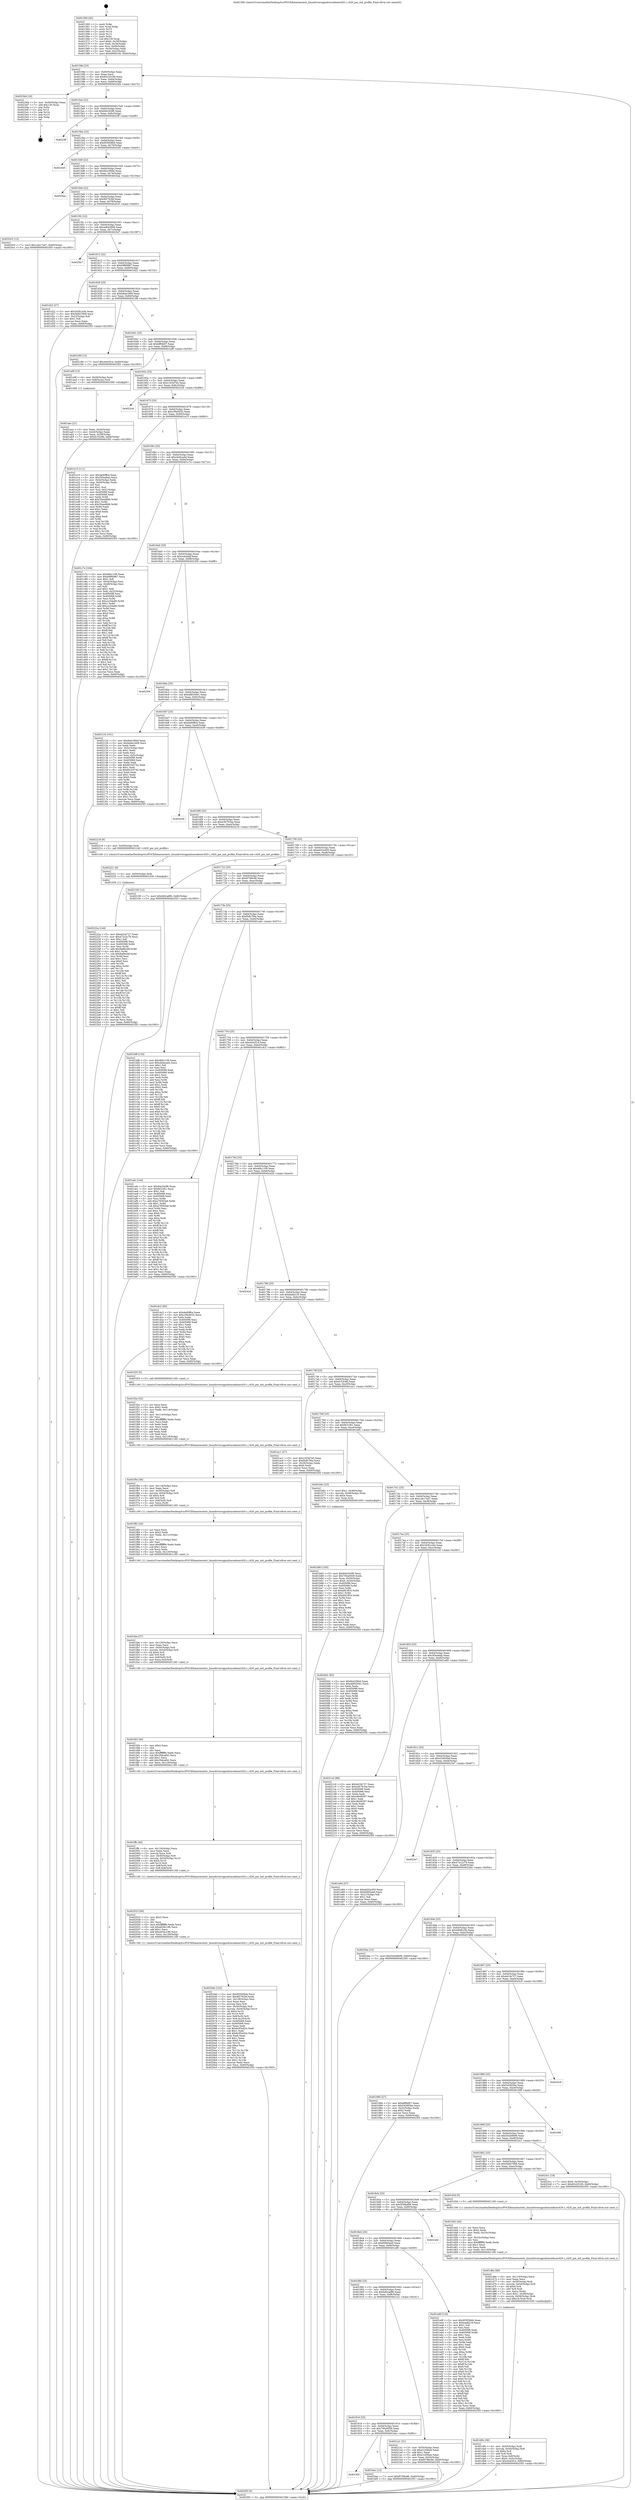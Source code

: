 digraph "0x401560" {
  label = "0x401560 (/mnt/c/Users/mathe/Desktop/tcc/POCII/binaries/extr_linuxdriversgpudrmradeonr420.c_r420_pm_init_profile_Final-ollvm.out::main(0))"
  labelloc = "t"
  node[shape=record]

  Entry [label="",width=0.3,height=0.3,shape=circle,fillcolor=black,style=filled]
  "0x40158d" [label="{
     0x40158d [23]\l
     | [instrs]\l
     &nbsp;&nbsp;0x40158d \<+3\>: mov -0x60(%rbp),%eax\l
     &nbsp;&nbsp;0x401590 \<+2\>: mov %eax,%ecx\l
     &nbsp;&nbsp;0x401592 \<+6\>: sub $0x83c20169,%ecx\l
     &nbsp;&nbsp;0x401598 \<+3\>: mov %eax,-0x64(%rbp)\l
     &nbsp;&nbsp;0x40159b \<+3\>: mov %ecx,-0x68(%rbp)\l
     &nbsp;&nbsp;0x40159e \<+6\>: je 00000000004023d4 \<main+0xe74\>\l
  }"]
  "0x4023d4" [label="{
     0x4023d4 [19]\l
     | [instrs]\l
     &nbsp;&nbsp;0x4023d4 \<+3\>: mov -0x30(%rbp),%eax\l
     &nbsp;&nbsp;0x4023d7 \<+7\>: add $0x130,%rsp\l
     &nbsp;&nbsp;0x4023de \<+1\>: pop %rbx\l
     &nbsp;&nbsp;0x4023df \<+2\>: pop %r12\l
     &nbsp;&nbsp;0x4023e1 \<+2\>: pop %r14\l
     &nbsp;&nbsp;0x4023e3 \<+2\>: pop %r15\l
     &nbsp;&nbsp;0x4023e5 \<+1\>: pop %rbp\l
     &nbsp;&nbsp;0x4023e6 \<+1\>: ret\l
  }"]
  "0x4015a4" [label="{
     0x4015a4 [22]\l
     | [instrs]\l
     &nbsp;&nbsp;0x4015a4 \<+5\>: jmp 00000000004015a9 \<main+0x49\>\l
     &nbsp;&nbsp;0x4015a9 \<+3\>: mov -0x64(%rbp),%eax\l
     &nbsp;&nbsp;0x4015ac \<+5\>: sub $0x84e343f6,%eax\l
     &nbsp;&nbsp;0x4015b1 \<+3\>: mov %eax,-0x6c(%rbp)\l
     &nbsp;&nbsp;0x4015b4 \<+6\>: je 00000000004023ff \<main+0xe9f\>\l
  }"]
  Exit [label="",width=0.3,height=0.3,shape=circle,fillcolor=black,style=filled,peripheries=2]
  "0x4023ff" [label="{
     0x4023ff\l
  }", style=dashed]
  "0x4015ba" [label="{
     0x4015ba [22]\l
     | [instrs]\l
     &nbsp;&nbsp;0x4015ba \<+5\>: jmp 00000000004015bf \<main+0x5f\>\l
     &nbsp;&nbsp;0x4015bf \<+3\>: mov -0x64(%rbp),%eax\l
     &nbsp;&nbsp;0x4015c2 \<+5\>: sub $0x955f28d4,%eax\l
     &nbsp;&nbsp;0x4015c7 \<+3\>: mov %eax,-0x70(%rbp)\l
     &nbsp;&nbsp;0x4015ca \<+6\>: je 0000000000402445 \<main+0xee5\>\l
  }"]
  "0x40222a" [label="{
     0x40222a [144]\l
     | [instrs]\l
     &nbsp;&nbsp;0x40222a \<+5\>: mov $0x4d1fe727,%eax\l
     &nbsp;&nbsp;0x40222f \<+5\>: mov $0x472c2c79,%ecx\l
     &nbsp;&nbsp;0x402234 \<+2\>: mov $0x1,%dl\l
     &nbsp;&nbsp;0x402236 \<+7\>: mov 0x405098,%esi\l
     &nbsp;&nbsp;0x40223d \<+8\>: mov 0x405068,%r8d\l
     &nbsp;&nbsp;0x402245 \<+3\>: mov %esi,%r9d\l
     &nbsp;&nbsp;0x402248 \<+7\>: add $0x9a86cfdf,%r9d\l
     &nbsp;&nbsp;0x40224f \<+4\>: sub $0x1,%r9d\l
     &nbsp;&nbsp;0x402253 \<+7\>: sub $0x9a86cfdf,%r9d\l
     &nbsp;&nbsp;0x40225a \<+4\>: imul %r9d,%esi\l
     &nbsp;&nbsp;0x40225e \<+3\>: and $0x1,%esi\l
     &nbsp;&nbsp;0x402261 \<+3\>: cmp $0x0,%esi\l
     &nbsp;&nbsp;0x402264 \<+4\>: sete %r10b\l
     &nbsp;&nbsp;0x402268 \<+4\>: cmp $0xa,%r8d\l
     &nbsp;&nbsp;0x40226c \<+4\>: setl %r11b\l
     &nbsp;&nbsp;0x402270 \<+3\>: mov %r10b,%bl\l
     &nbsp;&nbsp;0x402273 \<+3\>: xor $0xff,%bl\l
     &nbsp;&nbsp;0x402276 \<+3\>: mov %r11b,%r14b\l
     &nbsp;&nbsp;0x402279 \<+4\>: xor $0xff,%r14b\l
     &nbsp;&nbsp;0x40227d \<+3\>: xor $0x1,%dl\l
     &nbsp;&nbsp;0x402280 \<+3\>: mov %bl,%r15b\l
     &nbsp;&nbsp;0x402283 \<+4\>: and $0xff,%r15b\l
     &nbsp;&nbsp;0x402287 \<+3\>: and %dl,%r10b\l
     &nbsp;&nbsp;0x40228a \<+3\>: mov %r14b,%r12b\l
     &nbsp;&nbsp;0x40228d \<+4\>: and $0xff,%r12b\l
     &nbsp;&nbsp;0x402291 \<+3\>: and %dl,%r11b\l
     &nbsp;&nbsp;0x402294 \<+3\>: or %r10b,%r15b\l
     &nbsp;&nbsp;0x402297 \<+3\>: or %r11b,%r12b\l
     &nbsp;&nbsp;0x40229a \<+3\>: xor %r12b,%r15b\l
     &nbsp;&nbsp;0x40229d \<+3\>: or %r14b,%bl\l
     &nbsp;&nbsp;0x4022a0 \<+3\>: xor $0xff,%bl\l
     &nbsp;&nbsp;0x4022a3 \<+3\>: or $0x1,%dl\l
     &nbsp;&nbsp;0x4022a6 \<+2\>: and %dl,%bl\l
     &nbsp;&nbsp;0x4022a8 \<+3\>: or %bl,%r15b\l
     &nbsp;&nbsp;0x4022ab \<+4\>: test $0x1,%r15b\l
     &nbsp;&nbsp;0x4022af \<+3\>: cmovne %ecx,%eax\l
     &nbsp;&nbsp;0x4022b2 \<+3\>: mov %eax,-0x60(%rbp)\l
     &nbsp;&nbsp;0x4022b5 \<+5\>: jmp 00000000004025f3 \<main+0x1093\>\l
  }"]
  "0x402445" [label="{
     0x402445\l
  }", style=dashed]
  "0x4015d0" [label="{
     0x4015d0 [22]\l
     | [instrs]\l
     &nbsp;&nbsp;0x4015d0 \<+5\>: jmp 00000000004015d5 \<main+0x75\>\l
     &nbsp;&nbsp;0x4015d5 \<+3\>: mov -0x64(%rbp),%eax\l
     &nbsp;&nbsp;0x4015d8 \<+5\>: sub $0x9e41f94d,%eax\l
     &nbsp;&nbsp;0x4015dd \<+3\>: mov %eax,-0x74(%rbp)\l
     &nbsp;&nbsp;0x4015e0 \<+6\>: je 00000000004025aa \<main+0x104a\>\l
  }"]
  "0x402221" [label="{
     0x402221 [9]\l
     | [instrs]\l
     &nbsp;&nbsp;0x402221 \<+4\>: mov -0x50(%rbp),%rdi\l
     &nbsp;&nbsp;0x402225 \<+5\>: call 0000000000401030 \<free@plt\>\l
     | [calls]\l
     &nbsp;&nbsp;0x401030 \{1\} (unknown)\l
  }"]
  "0x4025aa" [label="{
     0x4025aa\l
  }", style=dashed]
  "0x4015e6" [label="{
     0x4015e6 [22]\l
     | [instrs]\l
     &nbsp;&nbsp;0x4015e6 \<+5\>: jmp 00000000004015eb \<main+0x8b\>\l
     &nbsp;&nbsp;0x4015eb \<+3\>: mov -0x64(%rbp),%eax\l
     &nbsp;&nbsp;0x4015ee \<+5\>: sub $0x9f2762bf,%eax\l
     &nbsp;&nbsp;0x4015f3 \<+3\>: mov %eax,-0x78(%rbp)\l
     &nbsp;&nbsp;0x4015f6 \<+6\>: je 00000000004020c5 \<main+0xb65\>\l
  }"]
  "0x40204b" [label="{
     0x40204b [122]\l
     | [instrs]\l
     &nbsp;&nbsp;0x40204b \<+5\>: mov $0x955f28d4,%ecx\l
     &nbsp;&nbsp;0x402050 \<+5\>: mov $0x9f2762bf,%edx\l
     &nbsp;&nbsp;0x402055 \<+6\>: mov -0x128(%rbp),%esi\l
     &nbsp;&nbsp;0x40205b \<+3\>: imul %eax,%esi\l
     &nbsp;&nbsp;0x40205e \<+3\>: movslq %esi,%r8\l
     &nbsp;&nbsp;0x402061 \<+4\>: mov -0x50(%rbp),%r9\l
     &nbsp;&nbsp;0x402065 \<+4\>: movslq -0x54(%rbp),%r10\l
     &nbsp;&nbsp;0x402069 \<+4\>: shl $0x4,%r10\l
     &nbsp;&nbsp;0x40206d \<+3\>: add %r10,%r9\l
     &nbsp;&nbsp;0x402070 \<+4\>: mov 0x8(%r9),%r9\l
     &nbsp;&nbsp;0x402074 \<+4\>: mov %r8,0x10(%r9)\l
     &nbsp;&nbsp;0x402078 \<+7\>: mov 0x405098,%eax\l
     &nbsp;&nbsp;0x40207f \<+7\>: mov 0x405068,%esi\l
     &nbsp;&nbsp;0x402086 \<+2\>: mov %eax,%edi\l
     &nbsp;&nbsp;0x402088 \<+6\>: sub $0x6c95e424,%edi\l
     &nbsp;&nbsp;0x40208e \<+3\>: sub $0x1,%edi\l
     &nbsp;&nbsp;0x402091 \<+6\>: add $0x6c95e424,%edi\l
     &nbsp;&nbsp;0x402097 \<+3\>: imul %edi,%eax\l
     &nbsp;&nbsp;0x40209a \<+3\>: and $0x1,%eax\l
     &nbsp;&nbsp;0x40209d \<+3\>: cmp $0x0,%eax\l
     &nbsp;&nbsp;0x4020a0 \<+4\>: sete %r11b\l
     &nbsp;&nbsp;0x4020a4 \<+3\>: cmp $0xa,%esi\l
     &nbsp;&nbsp;0x4020a7 \<+3\>: setl %bl\l
     &nbsp;&nbsp;0x4020aa \<+3\>: mov %r11b,%r14b\l
     &nbsp;&nbsp;0x4020ad \<+3\>: and %bl,%r14b\l
     &nbsp;&nbsp;0x4020b0 \<+3\>: xor %bl,%r11b\l
     &nbsp;&nbsp;0x4020b3 \<+3\>: or %r11b,%r14b\l
     &nbsp;&nbsp;0x4020b6 \<+4\>: test $0x1,%r14b\l
     &nbsp;&nbsp;0x4020ba \<+3\>: cmovne %edx,%ecx\l
     &nbsp;&nbsp;0x4020bd \<+3\>: mov %ecx,-0x60(%rbp)\l
     &nbsp;&nbsp;0x4020c0 \<+5\>: jmp 00000000004025f3 \<main+0x1093\>\l
  }"]
  "0x4020c5" [label="{
     0x4020c5 [12]\l
     | [instrs]\l
     &nbsp;&nbsp;0x4020c5 \<+7\>: movl $0x1ab17a47,-0x60(%rbp)\l
     &nbsp;&nbsp;0x4020cc \<+5\>: jmp 00000000004025f3 \<main+0x1093\>\l
  }"]
  "0x4015fc" [label="{
     0x4015fc [22]\l
     | [instrs]\l
     &nbsp;&nbsp;0x4015fc \<+5\>: jmp 0000000000401601 \<main+0xa1\>\l
     &nbsp;&nbsp;0x401601 \<+3\>: mov -0x64(%rbp),%eax\l
     &nbsp;&nbsp;0x401604 \<+5\>: sub $0xad642906,%eax\l
     &nbsp;&nbsp;0x401609 \<+3\>: mov %eax,-0x7c(%rbp)\l
     &nbsp;&nbsp;0x40160c \<+6\>: je 00000000004025e7 \<main+0x1087\>\l
  }"]
  "0x402023" [label="{
     0x402023 [40]\l
     | [instrs]\l
     &nbsp;&nbsp;0x402023 \<+5\>: mov $0x2,%ecx\l
     &nbsp;&nbsp;0x402028 \<+1\>: cltd\l
     &nbsp;&nbsp;0x402029 \<+2\>: idiv %ecx\l
     &nbsp;&nbsp;0x40202b \<+6\>: imul $0xfffffffe,%edx,%ecx\l
     &nbsp;&nbsp;0x402031 \<+6\>: sub $0xa93dc186,%ecx\l
     &nbsp;&nbsp;0x402037 \<+3\>: add $0x1,%ecx\l
     &nbsp;&nbsp;0x40203a \<+6\>: add $0xa93dc186,%ecx\l
     &nbsp;&nbsp;0x402040 \<+6\>: mov %ecx,-0x128(%rbp)\l
     &nbsp;&nbsp;0x402046 \<+5\>: call 0000000000401160 \<next_i\>\l
     | [calls]\l
     &nbsp;&nbsp;0x401160 \{1\} (/mnt/c/Users/mathe/Desktop/tcc/POCII/binaries/extr_linuxdriversgpudrmradeonr420.c_r420_pm_init_profile_Final-ollvm.out::next_i)\l
  }"]
  "0x4025e7" [label="{
     0x4025e7\l
  }", style=dashed]
  "0x401612" [label="{
     0x401612 [22]\l
     | [instrs]\l
     &nbsp;&nbsp;0x401612 \<+5\>: jmp 0000000000401617 \<main+0xb7\>\l
     &nbsp;&nbsp;0x401617 \<+3\>: mov -0x64(%rbp),%eax\l
     &nbsp;&nbsp;0x40161a \<+5\>: sub $0xb9f90867,%eax\l
     &nbsp;&nbsp;0x40161f \<+3\>: mov %eax,-0x80(%rbp)\l
     &nbsp;&nbsp;0x401622 \<+6\>: je 0000000000401d22 \<main+0x7c2\>\l
  }"]
  "0x401ffb" [label="{
     0x401ffb [40]\l
     | [instrs]\l
     &nbsp;&nbsp;0x401ffb \<+6\>: mov -0x124(%rbp),%ecx\l
     &nbsp;&nbsp;0x402001 \<+3\>: imul %eax,%ecx\l
     &nbsp;&nbsp;0x402004 \<+3\>: movslq %ecx,%r8\l
     &nbsp;&nbsp;0x402007 \<+4\>: mov -0x50(%rbp),%r9\l
     &nbsp;&nbsp;0x40200b \<+4\>: movslq -0x54(%rbp),%r10\l
     &nbsp;&nbsp;0x40200f \<+4\>: shl $0x4,%r10\l
     &nbsp;&nbsp;0x402013 \<+3\>: add %r10,%r9\l
     &nbsp;&nbsp;0x402016 \<+4\>: mov 0x8(%r9),%r9\l
     &nbsp;&nbsp;0x40201a \<+4\>: mov %r8,0x8(%r9)\l
     &nbsp;&nbsp;0x40201e \<+5\>: call 0000000000401160 \<next_i\>\l
     | [calls]\l
     &nbsp;&nbsp;0x401160 \{1\} (/mnt/c/Users/mathe/Desktop/tcc/POCII/binaries/extr_linuxdriversgpudrmradeonr420.c_r420_pm_init_profile_Final-ollvm.out::next_i)\l
  }"]
  "0x401d22" [label="{
     0x401d22 [27]\l
     | [instrs]\l
     &nbsp;&nbsp;0x401d22 \<+5\>: mov $0x3d3b1e5e,%eax\l
     &nbsp;&nbsp;0x401d27 \<+5\>: mov $0x5b847808,%ecx\l
     &nbsp;&nbsp;0x401d2c \<+3\>: mov -0x22(%rbp),%dl\l
     &nbsp;&nbsp;0x401d2f \<+3\>: test $0x1,%dl\l
     &nbsp;&nbsp;0x401d32 \<+3\>: cmovne %ecx,%eax\l
     &nbsp;&nbsp;0x401d35 \<+3\>: mov %eax,-0x60(%rbp)\l
     &nbsp;&nbsp;0x401d38 \<+5\>: jmp 00000000004025f3 \<main+0x1093\>\l
  }"]
  "0x401628" [label="{
     0x401628 [25]\l
     | [instrs]\l
     &nbsp;&nbsp;0x401628 \<+5\>: jmp 000000000040162d \<main+0xcd\>\l
     &nbsp;&nbsp;0x40162d \<+3\>: mov -0x64(%rbp),%eax\l
     &nbsp;&nbsp;0x401630 \<+5\>: sub $0xbdda1b09,%eax\l
     &nbsp;&nbsp;0x401635 \<+6\>: mov %eax,-0x84(%rbp)\l
     &nbsp;&nbsp;0x40163b \<+6\>: je 0000000000402189 \<main+0xc29\>\l
  }"]
  "0x401fd3" [label="{
     0x401fd3 [40]\l
     | [instrs]\l
     &nbsp;&nbsp;0x401fd3 \<+5\>: mov $0x2,%ecx\l
     &nbsp;&nbsp;0x401fd8 \<+1\>: cltd\l
     &nbsp;&nbsp;0x401fd9 \<+2\>: idiv %ecx\l
     &nbsp;&nbsp;0x401fdb \<+6\>: imul $0xfffffffe,%edx,%ecx\l
     &nbsp;&nbsp;0x401fe1 \<+6\>: sub $0x29dcaf42,%ecx\l
     &nbsp;&nbsp;0x401fe7 \<+3\>: add $0x1,%ecx\l
     &nbsp;&nbsp;0x401fea \<+6\>: add $0x29dcaf42,%ecx\l
     &nbsp;&nbsp;0x401ff0 \<+6\>: mov %ecx,-0x124(%rbp)\l
     &nbsp;&nbsp;0x401ff6 \<+5\>: call 0000000000401160 \<next_i\>\l
     | [calls]\l
     &nbsp;&nbsp;0x401160 \{1\} (/mnt/c/Users/mathe/Desktop/tcc/POCII/binaries/extr_linuxdriversgpudrmradeonr420.c_r420_pm_init_profile_Final-ollvm.out::next_i)\l
  }"]
  "0x402189" [label="{
     0x402189 [12]\l
     | [instrs]\l
     &nbsp;&nbsp;0x402189 \<+7\>: movl $0x4442f1d,-0x60(%rbp)\l
     &nbsp;&nbsp;0x402190 \<+5\>: jmp 00000000004025f3 \<main+0x1093\>\l
  }"]
  "0x401641" [label="{
     0x401641 [25]\l
     | [instrs]\l
     &nbsp;&nbsp;0x401641 \<+5\>: jmp 0000000000401646 \<main+0xe6\>\l
     &nbsp;&nbsp;0x401646 \<+3\>: mov -0x64(%rbp),%eax\l
     &nbsp;&nbsp;0x401649 \<+5\>: sub $0xbff0bf07,%eax\l
     &nbsp;&nbsp;0x40164e \<+6\>: mov %eax,-0x88(%rbp)\l
     &nbsp;&nbsp;0x401654 \<+6\>: je 0000000000401a9f \<main+0x53f\>\l
  }"]
  "0x401fae" [label="{
     0x401fae [37]\l
     | [instrs]\l
     &nbsp;&nbsp;0x401fae \<+6\>: mov -0x120(%rbp),%ecx\l
     &nbsp;&nbsp;0x401fb4 \<+3\>: imul %eax,%ecx\l
     &nbsp;&nbsp;0x401fb7 \<+4\>: mov -0x50(%rbp),%r8\l
     &nbsp;&nbsp;0x401fbb \<+4\>: movslq -0x54(%rbp),%r9\l
     &nbsp;&nbsp;0x401fbf \<+4\>: shl $0x4,%r9\l
     &nbsp;&nbsp;0x401fc3 \<+3\>: add %r9,%r8\l
     &nbsp;&nbsp;0x401fc6 \<+4\>: mov 0x8(%r8),%r8\l
     &nbsp;&nbsp;0x401fca \<+4\>: mov %ecx,0x4(%r8)\l
     &nbsp;&nbsp;0x401fce \<+5\>: call 0000000000401160 \<next_i\>\l
     | [calls]\l
     &nbsp;&nbsp;0x401160 \{1\} (/mnt/c/Users/mathe/Desktop/tcc/POCII/binaries/extr_linuxdriversgpudrmradeonr420.c_r420_pm_init_profile_Final-ollvm.out::next_i)\l
  }"]
  "0x401a9f" [label="{
     0x401a9f [13]\l
     | [instrs]\l
     &nbsp;&nbsp;0x401a9f \<+4\>: mov -0x40(%rbp),%rax\l
     &nbsp;&nbsp;0x401aa3 \<+4\>: mov 0x8(%rax),%rdi\l
     &nbsp;&nbsp;0x401aa7 \<+5\>: call 0000000000401060 \<atoi@plt\>\l
     | [calls]\l
     &nbsp;&nbsp;0x401060 \{1\} (unknown)\l
  }"]
  "0x40165a" [label="{
     0x40165a [25]\l
     | [instrs]\l
     &nbsp;&nbsp;0x40165a \<+5\>: jmp 000000000040165f \<main+0xff\>\l
     &nbsp;&nbsp;0x40165f \<+3\>: mov -0x64(%rbp),%eax\l
     &nbsp;&nbsp;0x401662 \<+5\>: sub $0xc163d7e0,%eax\l
     &nbsp;&nbsp;0x401667 \<+6\>: mov %eax,-0x8c(%rbp)\l
     &nbsp;&nbsp;0x40166d \<+6\>: je 00000000004022c6 \<main+0xd66\>\l
  }"]
  "0x401f82" [label="{
     0x401f82 [44]\l
     | [instrs]\l
     &nbsp;&nbsp;0x401f82 \<+2\>: xor %ecx,%ecx\l
     &nbsp;&nbsp;0x401f84 \<+5\>: mov $0x2,%edx\l
     &nbsp;&nbsp;0x401f89 \<+6\>: mov %edx,-0x11c(%rbp)\l
     &nbsp;&nbsp;0x401f8f \<+1\>: cltd\l
     &nbsp;&nbsp;0x401f90 \<+6\>: mov -0x11c(%rbp),%esi\l
     &nbsp;&nbsp;0x401f96 \<+2\>: idiv %esi\l
     &nbsp;&nbsp;0x401f98 \<+6\>: imul $0xfffffffe,%edx,%edx\l
     &nbsp;&nbsp;0x401f9e \<+3\>: sub $0x1,%ecx\l
     &nbsp;&nbsp;0x401fa1 \<+2\>: sub %ecx,%edx\l
     &nbsp;&nbsp;0x401fa3 \<+6\>: mov %edx,-0x120(%rbp)\l
     &nbsp;&nbsp;0x401fa9 \<+5\>: call 0000000000401160 \<next_i\>\l
     | [calls]\l
     &nbsp;&nbsp;0x401160 \{1\} (/mnt/c/Users/mathe/Desktop/tcc/POCII/binaries/extr_linuxdriversgpudrmradeonr420.c_r420_pm_init_profile_Final-ollvm.out::next_i)\l
  }"]
  "0x4022c6" [label="{
     0x4022c6\l
  }", style=dashed]
  "0x401673" [label="{
     0x401673 [25]\l
     | [instrs]\l
     &nbsp;&nbsp;0x401673 \<+5\>: jmp 0000000000401678 \<main+0x118\>\l
     &nbsp;&nbsp;0x401678 \<+3\>: mov -0x64(%rbp),%eax\l
     &nbsp;&nbsp;0x40167b \<+5\>: sub $0xc39a5632,%eax\l
     &nbsp;&nbsp;0x401680 \<+6\>: mov %eax,-0x90(%rbp)\l
     &nbsp;&nbsp;0x401686 \<+6\>: je 0000000000401e15 \<main+0x8b5\>\l
  }"]
  "0x401f5e" [label="{
     0x401f5e [36]\l
     | [instrs]\l
     &nbsp;&nbsp;0x401f5e \<+6\>: mov -0x118(%rbp),%ecx\l
     &nbsp;&nbsp;0x401f64 \<+3\>: imul %eax,%ecx\l
     &nbsp;&nbsp;0x401f67 \<+4\>: mov -0x50(%rbp),%r8\l
     &nbsp;&nbsp;0x401f6b \<+4\>: movslq -0x54(%rbp),%r9\l
     &nbsp;&nbsp;0x401f6f \<+4\>: shl $0x4,%r9\l
     &nbsp;&nbsp;0x401f73 \<+3\>: add %r9,%r8\l
     &nbsp;&nbsp;0x401f76 \<+4\>: mov 0x8(%r8),%r8\l
     &nbsp;&nbsp;0x401f7a \<+3\>: mov %ecx,(%r8)\l
     &nbsp;&nbsp;0x401f7d \<+5\>: call 0000000000401160 \<next_i\>\l
     | [calls]\l
     &nbsp;&nbsp;0x401160 \{1\} (/mnt/c/Users/mathe/Desktop/tcc/POCII/binaries/extr_linuxdriversgpudrmradeonr420.c_r420_pm_init_profile_Final-ollvm.out::next_i)\l
  }"]
  "0x401e15" [label="{
     0x401e15 [111]\l
     | [instrs]\l
     &nbsp;&nbsp;0x401e15 \<+5\>: mov $0xded0ffce,%eax\l
     &nbsp;&nbsp;0x401e1a \<+5\>: mov $0x3f3ea6ab,%ecx\l
     &nbsp;&nbsp;0x401e1f \<+3\>: mov -0x5c(%rbp),%edx\l
     &nbsp;&nbsp;0x401e22 \<+3\>: cmp -0x58(%rbp),%edx\l
     &nbsp;&nbsp;0x401e25 \<+4\>: setl %sil\l
     &nbsp;&nbsp;0x401e29 \<+4\>: and $0x1,%sil\l
     &nbsp;&nbsp;0x401e2d \<+4\>: mov %sil,-0x21(%rbp)\l
     &nbsp;&nbsp;0x401e31 \<+7\>: mov 0x405098,%edx\l
     &nbsp;&nbsp;0x401e38 \<+7\>: mov 0x405068,%edi\l
     &nbsp;&nbsp;0x401e3f \<+3\>: mov %edx,%r8d\l
     &nbsp;&nbsp;0x401e42 \<+7\>: add $0x35eed696,%r8d\l
     &nbsp;&nbsp;0x401e49 \<+4\>: sub $0x1,%r8d\l
     &nbsp;&nbsp;0x401e4d \<+7\>: sub $0x35eed696,%r8d\l
     &nbsp;&nbsp;0x401e54 \<+4\>: imul %r8d,%edx\l
     &nbsp;&nbsp;0x401e58 \<+3\>: and $0x1,%edx\l
     &nbsp;&nbsp;0x401e5b \<+3\>: cmp $0x0,%edx\l
     &nbsp;&nbsp;0x401e5e \<+4\>: sete %sil\l
     &nbsp;&nbsp;0x401e62 \<+3\>: cmp $0xa,%edi\l
     &nbsp;&nbsp;0x401e65 \<+4\>: setl %r9b\l
     &nbsp;&nbsp;0x401e69 \<+3\>: mov %sil,%r10b\l
     &nbsp;&nbsp;0x401e6c \<+3\>: and %r9b,%r10b\l
     &nbsp;&nbsp;0x401e6f \<+3\>: xor %r9b,%sil\l
     &nbsp;&nbsp;0x401e72 \<+3\>: or %sil,%r10b\l
     &nbsp;&nbsp;0x401e75 \<+4\>: test $0x1,%r10b\l
     &nbsp;&nbsp;0x401e79 \<+3\>: cmovne %ecx,%eax\l
     &nbsp;&nbsp;0x401e7c \<+3\>: mov %eax,-0x60(%rbp)\l
     &nbsp;&nbsp;0x401e7f \<+5\>: jmp 00000000004025f3 \<main+0x1093\>\l
  }"]
  "0x40168c" [label="{
     0x40168c [25]\l
     | [instrs]\l
     &nbsp;&nbsp;0x40168c \<+5\>: jmp 0000000000401691 \<main+0x131\>\l
     &nbsp;&nbsp;0x401691 \<+3\>: mov -0x64(%rbp),%eax\l
     &nbsp;&nbsp;0x401694 \<+5\>: sub $0xcbd4ca44,%eax\l
     &nbsp;&nbsp;0x401699 \<+6\>: mov %eax,-0x94(%rbp)\l
     &nbsp;&nbsp;0x40169f \<+6\>: je 0000000000401c7e \<main+0x71e\>\l
  }"]
  "0x401f2a" [label="{
     0x401f2a [52]\l
     | [instrs]\l
     &nbsp;&nbsp;0x401f2a \<+2\>: xor %ecx,%ecx\l
     &nbsp;&nbsp;0x401f2c \<+5\>: mov $0x2,%edx\l
     &nbsp;&nbsp;0x401f31 \<+6\>: mov %edx,-0x114(%rbp)\l
     &nbsp;&nbsp;0x401f37 \<+1\>: cltd\l
     &nbsp;&nbsp;0x401f38 \<+6\>: mov -0x114(%rbp),%esi\l
     &nbsp;&nbsp;0x401f3e \<+2\>: idiv %esi\l
     &nbsp;&nbsp;0x401f40 \<+6\>: imul $0xfffffffe,%edx,%edx\l
     &nbsp;&nbsp;0x401f46 \<+2\>: mov %ecx,%edi\l
     &nbsp;&nbsp;0x401f48 \<+2\>: sub %edx,%edi\l
     &nbsp;&nbsp;0x401f4a \<+2\>: mov %ecx,%edx\l
     &nbsp;&nbsp;0x401f4c \<+3\>: sub $0x1,%edx\l
     &nbsp;&nbsp;0x401f4f \<+2\>: add %edx,%edi\l
     &nbsp;&nbsp;0x401f51 \<+2\>: sub %edi,%ecx\l
     &nbsp;&nbsp;0x401f53 \<+6\>: mov %ecx,-0x118(%rbp)\l
     &nbsp;&nbsp;0x401f59 \<+5\>: call 0000000000401160 \<next_i\>\l
     | [calls]\l
     &nbsp;&nbsp;0x401160 \{1\} (/mnt/c/Users/mathe/Desktop/tcc/POCII/binaries/extr_linuxdriversgpudrmradeonr420.c_r420_pm_init_profile_Final-ollvm.out::next_i)\l
  }"]
  "0x401c7e" [label="{
     0x401c7e [164]\l
     | [instrs]\l
     &nbsp;&nbsp;0x401c7e \<+5\>: mov $0x46b1109,%eax\l
     &nbsp;&nbsp;0x401c83 \<+5\>: mov $0xb9f90867,%ecx\l
     &nbsp;&nbsp;0x401c88 \<+2\>: mov $0x1,%dl\l
     &nbsp;&nbsp;0x401c8a \<+3\>: mov -0x54(%rbp),%esi\l
     &nbsp;&nbsp;0x401c8d \<+3\>: cmp -0x48(%rbp),%esi\l
     &nbsp;&nbsp;0x401c90 \<+4\>: setl %dil\l
     &nbsp;&nbsp;0x401c94 \<+4\>: and $0x1,%dil\l
     &nbsp;&nbsp;0x401c98 \<+4\>: mov %dil,-0x22(%rbp)\l
     &nbsp;&nbsp;0x401c9c \<+7\>: mov 0x405098,%esi\l
     &nbsp;&nbsp;0x401ca3 \<+8\>: mov 0x405068,%r8d\l
     &nbsp;&nbsp;0x401cab \<+3\>: mov %esi,%r9d\l
     &nbsp;&nbsp;0x401cae \<+7\>: sub $0xccc54a90,%r9d\l
     &nbsp;&nbsp;0x401cb5 \<+4\>: sub $0x1,%r9d\l
     &nbsp;&nbsp;0x401cb9 \<+7\>: add $0xccc54a90,%r9d\l
     &nbsp;&nbsp;0x401cc0 \<+4\>: imul %r9d,%esi\l
     &nbsp;&nbsp;0x401cc4 \<+3\>: and $0x1,%esi\l
     &nbsp;&nbsp;0x401cc7 \<+3\>: cmp $0x0,%esi\l
     &nbsp;&nbsp;0x401cca \<+4\>: sete %dil\l
     &nbsp;&nbsp;0x401cce \<+4\>: cmp $0xa,%r8d\l
     &nbsp;&nbsp;0x401cd2 \<+4\>: setl %r10b\l
     &nbsp;&nbsp;0x401cd6 \<+3\>: mov %dil,%r11b\l
     &nbsp;&nbsp;0x401cd9 \<+4\>: xor $0xff,%r11b\l
     &nbsp;&nbsp;0x401cdd \<+3\>: mov %r10b,%bl\l
     &nbsp;&nbsp;0x401ce0 \<+3\>: xor $0xff,%bl\l
     &nbsp;&nbsp;0x401ce3 \<+3\>: xor $0x1,%dl\l
     &nbsp;&nbsp;0x401ce6 \<+3\>: mov %r11b,%r14b\l
     &nbsp;&nbsp;0x401ce9 \<+4\>: and $0xff,%r14b\l
     &nbsp;&nbsp;0x401ced \<+3\>: and %dl,%dil\l
     &nbsp;&nbsp;0x401cf0 \<+3\>: mov %bl,%r15b\l
     &nbsp;&nbsp;0x401cf3 \<+4\>: and $0xff,%r15b\l
     &nbsp;&nbsp;0x401cf7 \<+3\>: and %dl,%r10b\l
     &nbsp;&nbsp;0x401cfa \<+3\>: or %dil,%r14b\l
     &nbsp;&nbsp;0x401cfd \<+3\>: or %r10b,%r15b\l
     &nbsp;&nbsp;0x401d00 \<+3\>: xor %r15b,%r14b\l
     &nbsp;&nbsp;0x401d03 \<+3\>: or %bl,%r11b\l
     &nbsp;&nbsp;0x401d06 \<+4\>: xor $0xff,%r11b\l
     &nbsp;&nbsp;0x401d0a \<+3\>: or $0x1,%dl\l
     &nbsp;&nbsp;0x401d0d \<+3\>: and %dl,%r11b\l
     &nbsp;&nbsp;0x401d10 \<+3\>: or %r11b,%r14b\l
     &nbsp;&nbsp;0x401d13 \<+4\>: test $0x1,%r14b\l
     &nbsp;&nbsp;0x401d17 \<+3\>: cmovne %ecx,%eax\l
     &nbsp;&nbsp;0x401d1a \<+3\>: mov %eax,-0x60(%rbp)\l
     &nbsp;&nbsp;0x401d1d \<+5\>: jmp 00000000004025f3 \<main+0x1093\>\l
  }"]
  "0x4016a5" [label="{
     0x4016a5 [25]\l
     | [instrs]\l
     &nbsp;&nbsp;0x4016a5 \<+5\>: jmp 00000000004016aa \<main+0x14a\>\l
     &nbsp;&nbsp;0x4016aa \<+3\>: mov -0x64(%rbp),%eax\l
     &nbsp;&nbsp;0x4016ad \<+5\>: sub $0xccdcfabf,%eax\l
     &nbsp;&nbsp;0x4016b2 \<+6\>: mov %eax,-0x98(%rbp)\l
     &nbsp;&nbsp;0x4016b8 \<+6\>: je 0000000000402358 \<main+0xdf8\>\l
  }"]
  "0x401d9c" [label="{
     0x401d9c [38]\l
     | [instrs]\l
     &nbsp;&nbsp;0x401d9c \<+4\>: mov -0x50(%rbp),%rdi\l
     &nbsp;&nbsp;0x401da0 \<+4\>: movslq -0x54(%rbp),%r8\l
     &nbsp;&nbsp;0x401da4 \<+4\>: shl $0x4,%r8\l
     &nbsp;&nbsp;0x401da8 \<+3\>: add %r8,%rdi\l
     &nbsp;&nbsp;0x401dab \<+4\>: mov %rax,0x8(%rdi)\l
     &nbsp;&nbsp;0x401daf \<+7\>: movl $0x0,-0x5c(%rbp)\l
     &nbsp;&nbsp;0x401db6 \<+7\>: movl $0x4442f1d,-0x60(%rbp)\l
     &nbsp;&nbsp;0x401dbd \<+5\>: jmp 00000000004025f3 \<main+0x1093\>\l
  }"]
  "0x402358" [label="{
     0x402358\l
  }", style=dashed]
  "0x4016be" [label="{
     0x4016be [25]\l
     | [instrs]\l
     &nbsp;&nbsp;0x4016be \<+5\>: jmp 00000000004016c3 \<main+0x163\>\l
     &nbsp;&nbsp;0x4016c3 \<+3\>: mov -0x64(%rbp),%eax\l
     &nbsp;&nbsp;0x4016c6 \<+5\>: sub $0xdd6550e1,%eax\l
     &nbsp;&nbsp;0x4016cb \<+6\>: mov %eax,-0x9c(%rbp)\l
     &nbsp;&nbsp;0x4016d1 \<+6\>: je 0000000000402124 \<main+0xbc4\>\l
  }"]
  "0x401d6e" [label="{
     0x401d6e [46]\l
     | [instrs]\l
     &nbsp;&nbsp;0x401d6e \<+6\>: mov -0x110(%rbp),%ecx\l
     &nbsp;&nbsp;0x401d74 \<+3\>: imul %eax,%ecx\l
     &nbsp;&nbsp;0x401d77 \<+4\>: mov -0x50(%rbp),%rdi\l
     &nbsp;&nbsp;0x401d7b \<+4\>: movslq -0x54(%rbp),%r8\l
     &nbsp;&nbsp;0x401d7f \<+4\>: shl $0x4,%r8\l
     &nbsp;&nbsp;0x401d83 \<+3\>: add %r8,%rdi\l
     &nbsp;&nbsp;0x401d86 \<+2\>: mov %ecx,(%rdi)\l
     &nbsp;&nbsp;0x401d88 \<+7\>: movl $0x1,-0x58(%rbp)\l
     &nbsp;&nbsp;0x401d8f \<+4\>: movslq -0x58(%rbp),%rdi\l
     &nbsp;&nbsp;0x401d93 \<+4\>: imul $0x18,%rdi,%rdi\l
     &nbsp;&nbsp;0x401d97 \<+5\>: call 0000000000401050 \<malloc@plt\>\l
     | [calls]\l
     &nbsp;&nbsp;0x401050 \{1\} (unknown)\l
  }"]
  "0x402124" [label="{
     0x402124 [101]\l
     | [instrs]\l
     &nbsp;&nbsp;0x402124 \<+5\>: mov $0x9e41f94d,%eax\l
     &nbsp;&nbsp;0x402129 \<+5\>: mov $0xbdda1b09,%ecx\l
     &nbsp;&nbsp;0x40212e \<+2\>: xor %edx,%edx\l
     &nbsp;&nbsp;0x402130 \<+3\>: mov -0x5c(%rbp),%esi\l
     &nbsp;&nbsp;0x402133 \<+3\>: sub $0x1,%edx\l
     &nbsp;&nbsp;0x402136 \<+2\>: sub %edx,%esi\l
     &nbsp;&nbsp;0x402138 \<+3\>: mov %esi,-0x5c(%rbp)\l
     &nbsp;&nbsp;0x40213b \<+7\>: mov 0x405098,%edx\l
     &nbsp;&nbsp;0x402142 \<+7\>: mov 0x405068,%esi\l
     &nbsp;&nbsp;0x402149 \<+2\>: mov %edx,%edi\l
     &nbsp;&nbsp;0x40214b \<+6\>: add $0x601b5742,%edi\l
     &nbsp;&nbsp;0x402151 \<+3\>: sub $0x1,%edi\l
     &nbsp;&nbsp;0x402154 \<+6\>: sub $0x601b5742,%edi\l
     &nbsp;&nbsp;0x40215a \<+3\>: imul %edi,%edx\l
     &nbsp;&nbsp;0x40215d \<+3\>: and $0x1,%edx\l
     &nbsp;&nbsp;0x402160 \<+3\>: cmp $0x0,%edx\l
     &nbsp;&nbsp;0x402163 \<+4\>: sete %r8b\l
     &nbsp;&nbsp;0x402167 \<+3\>: cmp $0xa,%esi\l
     &nbsp;&nbsp;0x40216a \<+4\>: setl %r9b\l
     &nbsp;&nbsp;0x40216e \<+3\>: mov %r8b,%r10b\l
     &nbsp;&nbsp;0x402171 \<+3\>: and %r9b,%r10b\l
     &nbsp;&nbsp;0x402174 \<+3\>: xor %r9b,%r8b\l
     &nbsp;&nbsp;0x402177 \<+3\>: or %r8b,%r10b\l
     &nbsp;&nbsp;0x40217a \<+4\>: test $0x1,%r10b\l
     &nbsp;&nbsp;0x40217e \<+3\>: cmovne %ecx,%eax\l
     &nbsp;&nbsp;0x402181 \<+3\>: mov %eax,-0x60(%rbp)\l
     &nbsp;&nbsp;0x402184 \<+5\>: jmp 00000000004025f3 \<main+0x1093\>\l
  }"]
  "0x4016d7" [label="{
     0x4016d7 [25]\l
     | [instrs]\l
     &nbsp;&nbsp;0x4016d7 \<+5\>: jmp 00000000004016dc \<main+0x17c\>\l
     &nbsp;&nbsp;0x4016dc \<+3\>: mov -0x64(%rbp),%eax\l
     &nbsp;&nbsp;0x4016df \<+5\>: sub $0xded0ffce,%eax\l
     &nbsp;&nbsp;0x4016e4 \<+6\>: mov %eax,-0xa0(%rbp)\l
     &nbsp;&nbsp;0x4016ea \<+6\>: je 0000000000402439 \<main+0xed9\>\l
  }"]
  "0x401d42" [label="{
     0x401d42 [44]\l
     | [instrs]\l
     &nbsp;&nbsp;0x401d42 \<+2\>: xor %ecx,%ecx\l
     &nbsp;&nbsp;0x401d44 \<+5\>: mov $0x2,%edx\l
     &nbsp;&nbsp;0x401d49 \<+6\>: mov %edx,-0x10c(%rbp)\l
     &nbsp;&nbsp;0x401d4f \<+1\>: cltd\l
     &nbsp;&nbsp;0x401d50 \<+6\>: mov -0x10c(%rbp),%esi\l
     &nbsp;&nbsp;0x401d56 \<+2\>: idiv %esi\l
     &nbsp;&nbsp;0x401d58 \<+6\>: imul $0xfffffffe,%edx,%edx\l
     &nbsp;&nbsp;0x401d5e \<+3\>: sub $0x1,%ecx\l
     &nbsp;&nbsp;0x401d61 \<+2\>: sub %ecx,%edx\l
     &nbsp;&nbsp;0x401d63 \<+6\>: mov %edx,-0x110(%rbp)\l
     &nbsp;&nbsp;0x401d69 \<+5\>: call 0000000000401160 \<next_i\>\l
     | [calls]\l
     &nbsp;&nbsp;0x401160 \{1\} (/mnt/c/Users/mathe/Desktop/tcc/POCII/binaries/extr_linuxdriversgpudrmradeonr420.c_r420_pm_init_profile_Final-ollvm.out::next_i)\l
  }"]
  "0x402439" [label="{
     0x402439\l
  }", style=dashed]
  "0x4016f0" [label="{
     0x4016f0 [25]\l
     | [instrs]\l
     &nbsp;&nbsp;0x4016f0 \<+5\>: jmp 00000000004016f5 \<main+0x195\>\l
     &nbsp;&nbsp;0x4016f5 \<+3\>: mov -0x64(%rbp),%eax\l
     &nbsp;&nbsp;0x4016f8 \<+5\>: sub $0xe36791ba,%eax\l
     &nbsp;&nbsp;0x4016fd \<+6\>: mov %eax,-0xa4(%rbp)\l
     &nbsp;&nbsp;0x401703 \<+6\>: je 0000000000402218 \<main+0xcb8\>\l
  }"]
  "0x40192f" [label="{
     0x40192f\l
  }", style=dashed]
  "0x402218" [label="{
     0x402218 [9]\l
     | [instrs]\l
     &nbsp;&nbsp;0x402218 \<+4\>: mov -0x50(%rbp),%rdi\l
     &nbsp;&nbsp;0x40221c \<+5\>: call 0000000000401240 \<r420_pm_init_profile\>\l
     | [calls]\l
     &nbsp;&nbsp;0x401240 \{1\} (/mnt/c/Users/mathe/Desktop/tcc/POCII/binaries/extr_linuxdriversgpudrmradeonr420.c_r420_pm_init_profile_Final-ollvm.out::r420_pm_init_profile)\l
  }"]
  "0x401709" [label="{
     0x401709 [25]\l
     | [instrs]\l
     &nbsp;&nbsp;0x401709 \<+5\>: jmp 000000000040170e \<main+0x1ae\>\l
     &nbsp;&nbsp;0x40170e \<+3\>: mov -0x64(%rbp),%eax\l
     &nbsp;&nbsp;0x401711 \<+5\>: sub $0xeb52e450,%eax\l
     &nbsp;&nbsp;0x401716 \<+6\>: mov %eax,-0xa8(%rbp)\l
     &nbsp;&nbsp;0x40171c \<+6\>: je 0000000000402195 \<main+0xc35\>\l
  }"]
  "0x401bec" [label="{
     0x401bec [12]\l
     | [instrs]\l
     &nbsp;&nbsp;0x401bec \<+7\>: movl $0xf0788c86,-0x60(%rbp)\l
     &nbsp;&nbsp;0x401bf3 \<+5\>: jmp 00000000004025f3 \<main+0x1093\>\l
  }"]
  "0x402195" [label="{
     0x402195 [12]\l
     | [instrs]\l
     &nbsp;&nbsp;0x402195 \<+7\>: movl $0x6d0caf86,-0x60(%rbp)\l
     &nbsp;&nbsp;0x40219c \<+5\>: jmp 00000000004025f3 \<main+0x1093\>\l
  }"]
  "0x401722" [label="{
     0x401722 [25]\l
     | [instrs]\l
     &nbsp;&nbsp;0x401722 \<+5\>: jmp 0000000000401727 \<main+0x1c7\>\l
     &nbsp;&nbsp;0x401727 \<+3\>: mov -0x64(%rbp),%eax\l
     &nbsp;&nbsp;0x40172a \<+5\>: sub $0xf0788c86,%eax\l
     &nbsp;&nbsp;0x40172f \<+6\>: mov %eax,-0xac(%rbp)\l
     &nbsp;&nbsp;0x401735 \<+6\>: je 0000000000401bf8 \<main+0x698\>\l
  }"]
  "0x401916" [label="{
     0x401916 [25]\l
     | [instrs]\l
     &nbsp;&nbsp;0x401916 \<+5\>: jmp 000000000040191b \<main+0x3bb\>\l
     &nbsp;&nbsp;0x40191b \<+3\>: mov -0x64(%rbp),%eax\l
     &nbsp;&nbsp;0x40191e \<+5\>: sub $0x700a0009,%eax\l
     &nbsp;&nbsp;0x401923 \<+6\>: mov %eax,-0xfc(%rbp)\l
     &nbsp;&nbsp;0x401929 \<+6\>: je 0000000000401bec \<main+0x68c\>\l
  }"]
  "0x401bf8" [label="{
     0x401bf8 [134]\l
     | [instrs]\l
     &nbsp;&nbsp;0x401bf8 \<+5\>: mov $0x46b1109,%eax\l
     &nbsp;&nbsp;0x401bfd \<+5\>: mov $0xcbd4ca44,%ecx\l
     &nbsp;&nbsp;0x401c02 \<+2\>: mov $0x1,%dl\l
     &nbsp;&nbsp;0x401c04 \<+2\>: xor %esi,%esi\l
     &nbsp;&nbsp;0x401c06 \<+7\>: mov 0x405098,%edi\l
     &nbsp;&nbsp;0x401c0d \<+8\>: mov 0x405068,%r8d\l
     &nbsp;&nbsp;0x401c15 \<+3\>: sub $0x1,%esi\l
     &nbsp;&nbsp;0x401c18 \<+3\>: mov %edi,%r9d\l
     &nbsp;&nbsp;0x401c1b \<+3\>: add %esi,%r9d\l
     &nbsp;&nbsp;0x401c1e \<+4\>: imul %r9d,%edi\l
     &nbsp;&nbsp;0x401c22 \<+3\>: and $0x1,%edi\l
     &nbsp;&nbsp;0x401c25 \<+3\>: cmp $0x0,%edi\l
     &nbsp;&nbsp;0x401c28 \<+4\>: sete %r10b\l
     &nbsp;&nbsp;0x401c2c \<+4\>: cmp $0xa,%r8d\l
     &nbsp;&nbsp;0x401c30 \<+4\>: setl %r11b\l
     &nbsp;&nbsp;0x401c34 \<+3\>: mov %r10b,%bl\l
     &nbsp;&nbsp;0x401c37 \<+3\>: xor $0xff,%bl\l
     &nbsp;&nbsp;0x401c3a \<+3\>: mov %r11b,%r14b\l
     &nbsp;&nbsp;0x401c3d \<+4\>: xor $0xff,%r14b\l
     &nbsp;&nbsp;0x401c41 \<+3\>: xor $0x0,%dl\l
     &nbsp;&nbsp;0x401c44 \<+3\>: mov %bl,%r15b\l
     &nbsp;&nbsp;0x401c47 \<+4\>: and $0x0,%r15b\l
     &nbsp;&nbsp;0x401c4b \<+3\>: and %dl,%r10b\l
     &nbsp;&nbsp;0x401c4e \<+3\>: mov %r14b,%r12b\l
     &nbsp;&nbsp;0x401c51 \<+4\>: and $0x0,%r12b\l
     &nbsp;&nbsp;0x401c55 \<+3\>: and %dl,%r11b\l
     &nbsp;&nbsp;0x401c58 \<+3\>: or %r10b,%r15b\l
     &nbsp;&nbsp;0x401c5b \<+3\>: or %r11b,%r12b\l
     &nbsp;&nbsp;0x401c5e \<+3\>: xor %r12b,%r15b\l
     &nbsp;&nbsp;0x401c61 \<+3\>: or %r14b,%bl\l
     &nbsp;&nbsp;0x401c64 \<+3\>: xor $0xff,%bl\l
     &nbsp;&nbsp;0x401c67 \<+3\>: or $0x0,%dl\l
     &nbsp;&nbsp;0x401c6a \<+2\>: and %dl,%bl\l
     &nbsp;&nbsp;0x401c6c \<+3\>: or %bl,%r15b\l
     &nbsp;&nbsp;0x401c6f \<+4\>: test $0x1,%r15b\l
     &nbsp;&nbsp;0x401c73 \<+3\>: cmovne %ecx,%eax\l
     &nbsp;&nbsp;0x401c76 \<+3\>: mov %eax,-0x60(%rbp)\l
     &nbsp;&nbsp;0x401c79 \<+5\>: jmp 00000000004025f3 \<main+0x1093\>\l
  }"]
  "0x40173b" [label="{
     0x40173b [25]\l
     | [instrs]\l
     &nbsp;&nbsp;0x40173b \<+5\>: jmp 0000000000401740 \<main+0x1e0\>\l
     &nbsp;&nbsp;0x401740 \<+3\>: mov -0x64(%rbp),%eax\l
     &nbsp;&nbsp;0x401743 \<+5\>: sub $0xf5db7f0e,%eax\l
     &nbsp;&nbsp;0x401748 \<+6\>: mov %eax,-0xb0(%rbp)\l
     &nbsp;&nbsp;0x40174e \<+6\>: je 0000000000401adc \<main+0x57c\>\l
  }"]
  "0x4021a1" [label="{
     0x4021a1 [31]\l
     | [instrs]\l
     &nbsp;&nbsp;0x4021a1 \<+3\>: mov -0x54(%rbp),%eax\l
     &nbsp;&nbsp;0x4021a4 \<+5\>: sub $0xe1cf36a4,%eax\l
     &nbsp;&nbsp;0x4021a9 \<+3\>: add $0x1,%eax\l
     &nbsp;&nbsp;0x4021ac \<+5\>: add $0xe1cf36a4,%eax\l
     &nbsp;&nbsp;0x4021b1 \<+3\>: mov %eax,-0x54(%rbp)\l
     &nbsp;&nbsp;0x4021b4 \<+7\>: movl $0xf0788c86,-0x60(%rbp)\l
     &nbsp;&nbsp;0x4021bb \<+5\>: jmp 00000000004025f3 \<main+0x1093\>\l
  }"]
  "0x401adc" [label="{
     0x401adc [144]\l
     | [instrs]\l
     &nbsp;&nbsp;0x401adc \<+5\>: mov $0x84e343f6,%eax\l
     &nbsp;&nbsp;0x401ae1 \<+5\>: mov $0xfb31f61,%ecx\l
     &nbsp;&nbsp;0x401ae6 \<+2\>: mov $0x1,%dl\l
     &nbsp;&nbsp;0x401ae8 \<+7\>: mov 0x405098,%esi\l
     &nbsp;&nbsp;0x401aef \<+7\>: mov 0x405068,%edi\l
     &nbsp;&nbsp;0x401af6 \<+3\>: mov %esi,%r8d\l
     &nbsp;&nbsp;0x401af9 \<+7\>: add $0xa79303a6,%r8d\l
     &nbsp;&nbsp;0x401b00 \<+4\>: sub $0x1,%r8d\l
     &nbsp;&nbsp;0x401b04 \<+7\>: sub $0xa79303a6,%r8d\l
     &nbsp;&nbsp;0x401b0b \<+4\>: imul %r8d,%esi\l
     &nbsp;&nbsp;0x401b0f \<+3\>: and $0x1,%esi\l
     &nbsp;&nbsp;0x401b12 \<+3\>: cmp $0x0,%esi\l
     &nbsp;&nbsp;0x401b15 \<+4\>: sete %r9b\l
     &nbsp;&nbsp;0x401b19 \<+3\>: cmp $0xa,%edi\l
     &nbsp;&nbsp;0x401b1c \<+4\>: setl %r10b\l
     &nbsp;&nbsp;0x401b20 \<+3\>: mov %r9b,%r11b\l
     &nbsp;&nbsp;0x401b23 \<+4\>: xor $0xff,%r11b\l
     &nbsp;&nbsp;0x401b27 \<+3\>: mov %r10b,%bl\l
     &nbsp;&nbsp;0x401b2a \<+3\>: xor $0xff,%bl\l
     &nbsp;&nbsp;0x401b2d \<+3\>: xor $0x0,%dl\l
     &nbsp;&nbsp;0x401b30 \<+3\>: mov %r11b,%r14b\l
     &nbsp;&nbsp;0x401b33 \<+4\>: and $0x0,%r14b\l
     &nbsp;&nbsp;0x401b37 \<+3\>: and %dl,%r9b\l
     &nbsp;&nbsp;0x401b3a \<+3\>: mov %bl,%r15b\l
     &nbsp;&nbsp;0x401b3d \<+4\>: and $0x0,%r15b\l
     &nbsp;&nbsp;0x401b41 \<+3\>: and %dl,%r10b\l
     &nbsp;&nbsp;0x401b44 \<+3\>: or %r9b,%r14b\l
     &nbsp;&nbsp;0x401b47 \<+3\>: or %r10b,%r15b\l
     &nbsp;&nbsp;0x401b4a \<+3\>: xor %r15b,%r14b\l
     &nbsp;&nbsp;0x401b4d \<+3\>: or %bl,%r11b\l
     &nbsp;&nbsp;0x401b50 \<+4\>: xor $0xff,%r11b\l
     &nbsp;&nbsp;0x401b54 \<+3\>: or $0x0,%dl\l
     &nbsp;&nbsp;0x401b57 \<+3\>: and %dl,%r11b\l
     &nbsp;&nbsp;0x401b5a \<+3\>: or %r11b,%r14b\l
     &nbsp;&nbsp;0x401b5d \<+4\>: test $0x1,%r14b\l
     &nbsp;&nbsp;0x401b61 \<+3\>: cmovne %ecx,%eax\l
     &nbsp;&nbsp;0x401b64 \<+3\>: mov %eax,-0x60(%rbp)\l
     &nbsp;&nbsp;0x401b67 \<+5\>: jmp 00000000004025f3 \<main+0x1093\>\l
  }"]
  "0x401754" [label="{
     0x401754 [25]\l
     | [instrs]\l
     &nbsp;&nbsp;0x401754 \<+5\>: jmp 0000000000401759 \<main+0x1f9\>\l
     &nbsp;&nbsp;0x401759 \<+3\>: mov -0x64(%rbp),%eax\l
     &nbsp;&nbsp;0x40175c \<+5\>: sub $0x4442f1d,%eax\l
     &nbsp;&nbsp;0x401761 \<+6\>: mov %eax,-0xb4(%rbp)\l
     &nbsp;&nbsp;0x401767 \<+6\>: je 0000000000401dc2 \<main+0x862\>\l
  }"]
  "0x4018fd" [label="{
     0x4018fd [25]\l
     | [instrs]\l
     &nbsp;&nbsp;0x4018fd \<+5\>: jmp 0000000000401902 \<main+0x3a2\>\l
     &nbsp;&nbsp;0x401902 \<+3\>: mov -0x64(%rbp),%eax\l
     &nbsp;&nbsp;0x401905 \<+5\>: sub $0x6d0caf86,%eax\l
     &nbsp;&nbsp;0x40190a \<+6\>: mov %eax,-0xf8(%rbp)\l
     &nbsp;&nbsp;0x401910 \<+6\>: je 00000000004021a1 \<main+0xc41\>\l
  }"]
  "0x401dc2" [label="{
     0x401dc2 [83]\l
     | [instrs]\l
     &nbsp;&nbsp;0x401dc2 \<+5\>: mov $0xded0ffce,%eax\l
     &nbsp;&nbsp;0x401dc7 \<+5\>: mov $0xc39a5632,%ecx\l
     &nbsp;&nbsp;0x401dcc \<+2\>: xor %edx,%edx\l
     &nbsp;&nbsp;0x401dce \<+7\>: mov 0x405098,%esi\l
     &nbsp;&nbsp;0x401dd5 \<+7\>: mov 0x405068,%edi\l
     &nbsp;&nbsp;0x401ddc \<+3\>: sub $0x1,%edx\l
     &nbsp;&nbsp;0x401ddf \<+3\>: mov %esi,%r8d\l
     &nbsp;&nbsp;0x401de2 \<+3\>: add %edx,%r8d\l
     &nbsp;&nbsp;0x401de5 \<+4\>: imul %r8d,%esi\l
     &nbsp;&nbsp;0x401de9 \<+3\>: and $0x1,%esi\l
     &nbsp;&nbsp;0x401dec \<+3\>: cmp $0x0,%esi\l
     &nbsp;&nbsp;0x401def \<+4\>: sete %r9b\l
     &nbsp;&nbsp;0x401df3 \<+3\>: cmp $0xa,%edi\l
     &nbsp;&nbsp;0x401df6 \<+4\>: setl %r10b\l
     &nbsp;&nbsp;0x401dfa \<+3\>: mov %r9b,%r11b\l
     &nbsp;&nbsp;0x401dfd \<+3\>: and %r10b,%r11b\l
     &nbsp;&nbsp;0x401e00 \<+3\>: xor %r10b,%r9b\l
     &nbsp;&nbsp;0x401e03 \<+3\>: or %r9b,%r11b\l
     &nbsp;&nbsp;0x401e06 \<+4\>: test $0x1,%r11b\l
     &nbsp;&nbsp;0x401e0a \<+3\>: cmovne %ecx,%eax\l
     &nbsp;&nbsp;0x401e0d \<+3\>: mov %eax,-0x60(%rbp)\l
     &nbsp;&nbsp;0x401e10 \<+5\>: jmp 00000000004025f3 \<main+0x1093\>\l
  }"]
  "0x40176d" [label="{
     0x40176d [25]\l
     | [instrs]\l
     &nbsp;&nbsp;0x40176d \<+5\>: jmp 0000000000401772 \<main+0x212\>\l
     &nbsp;&nbsp;0x401772 \<+3\>: mov -0x64(%rbp),%eax\l
     &nbsp;&nbsp;0x401775 \<+5\>: sub $0x46b1109,%eax\l
     &nbsp;&nbsp;0x40177a \<+6\>: mov %eax,-0xb8(%rbp)\l
     &nbsp;&nbsp;0x401780 \<+6\>: je 000000000040242d \<main+0xecd\>\l
  }"]
  "0x401e9f" [label="{
     0x401e9f [134]\l
     | [instrs]\l
     &nbsp;&nbsp;0x401e9f \<+5\>: mov $0x955f28d4,%eax\l
     &nbsp;&nbsp;0x401ea4 \<+5\>: mov $0xbadb216,%ecx\l
     &nbsp;&nbsp;0x401ea9 \<+2\>: mov $0x1,%dl\l
     &nbsp;&nbsp;0x401eab \<+2\>: xor %esi,%esi\l
     &nbsp;&nbsp;0x401ead \<+7\>: mov 0x405098,%edi\l
     &nbsp;&nbsp;0x401eb4 \<+8\>: mov 0x405068,%r8d\l
     &nbsp;&nbsp;0x401ebc \<+3\>: sub $0x1,%esi\l
     &nbsp;&nbsp;0x401ebf \<+3\>: mov %edi,%r9d\l
     &nbsp;&nbsp;0x401ec2 \<+3\>: add %esi,%r9d\l
     &nbsp;&nbsp;0x401ec5 \<+4\>: imul %r9d,%edi\l
     &nbsp;&nbsp;0x401ec9 \<+3\>: and $0x1,%edi\l
     &nbsp;&nbsp;0x401ecc \<+3\>: cmp $0x0,%edi\l
     &nbsp;&nbsp;0x401ecf \<+4\>: sete %r10b\l
     &nbsp;&nbsp;0x401ed3 \<+4\>: cmp $0xa,%r8d\l
     &nbsp;&nbsp;0x401ed7 \<+4\>: setl %r11b\l
     &nbsp;&nbsp;0x401edb \<+3\>: mov %r10b,%bl\l
     &nbsp;&nbsp;0x401ede \<+3\>: xor $0xff,%bl\l
     &nbsp;&nbsp;0x401ee1 \<+3\>: mov %r11b,%r14b\l
     &nbsp;&nbsp;0x401ee4 \<+4\>: xor $0xff,%r14b\l
     &nbsp;&nbsp;0x401ee8 \<+3\>: xor $0x0,%dl\l
     &nbsp;&nbsp;0x401eeb \<+3\>: mov %bl,%r15b\l
     &nbsp;&nbsp;0x401eee \<+4\>: and $0x0,%r15b\l
     &nbsp;&nbsp;0x401ef2 \<+3\>: and %dl,%r10b\l
     &nbsp;&nbsp;0x401ef5 \<+3\>: mov %r14b,%r12b\l
     &nbsp;&nbsp;0x401ef8 \<+4\>: and $0x0,%r12b\l
     &nbsp;&nbsp;0x401efc \<+3\>: and %dl,%r11b\l
     &nbsp;&nbsp;0x401eff \<+3\>: or %r10b,%r15b\l
     &nbsp;&nbsp;0x401f02 \<+3\>: or %r11b,%r12b\l
     &nbsp;&nbsp;0x401f05 \<+3\>: xor %r12b,%r15b\l
     &nbsp;&nbsp;0x401f08 \<+3\>: or %r14b,%bl\l
     &nbsp;&nbsp;0x401f0b \<+3\>: xor $0xff,%bl\l
     &nbsp;&nbsp;0x401f0e \<+3\>: or $0x0,%dl\l
     &nbsp;&nbsp;0x401f11 \<+2\>: and %dl,%bl\l
     &nbsp;&nbsp;0x401f13 \<+3\>: or %bl,%r15b\l
     &nbsp;&nbsp;0x401f16 \<+4\>: test $0x1,%r15b\l
     &nbsp;&nbsp;0x401f1a \<+3\>: cmovne %ecx,%eax\l
     &nbsp;&nbsp;0x401f1d \<+3\>: mov %eax,-0x60(%rbp)\l
     &nbsp;&nbsp;0x401f20 \<+5\>: jmp 00000000004025f3 \<main+0x1093\>\l
  }"]
  "0x40242d" [label="{
     0x40242d\l
  }", style=dashed]
  "0x401786" [label="{
     0x401786 [25]\l
     | [instrs]\l
     &nbsp;&nbsp;0x401786 \<+5\>: jmp 000000000040178b \<main+0x22b\>\l
     &nbsp;&nbsp;0x40178b \<+3\>: mov -0x64(%rbp),%eax\l
     &nbsp;&nbsp;0x40178e \<+5\>: sub $0xbadb216,%eax\l
     &nbsp;&nbsp;0x401793 \<+6\>: mov %eax,-0xbc(%rbp)\l
     &nbsp;&nbsp;0x401799 \<+6\>: je 0000000000401f25 \<main+0x9c5\>\l
  }"]
  "0x4018e4" [label="{
     0x4018e4 [25]\l
     | [instrs]\l
     &nbsp;&nbsp;0x4018e4 \<+5\>: jmp 00000000004018e9 \<main+0x389\>\l
     &nbsp;&nbsp;0x4018e9 \<+3\>: mov -0x64(%rbp),%eax\l
     &nbsp;&nbsp;0x4018ec \<+5\>: sub $0x60fd3ae9,%eax\l
     &nbsp;&nbsp;0x4018f1 \<+6\>: mov %eax,-0xf4(%rbp)\l
     &nbsp;&nbsp;0x4018f7 \<+6\>: je 0000000000401e9f \<main+0x93f\>\l
  }"]
  "0x401f25" [label="{
     0x401f25 [5]\l
     | [instrs]\l
     &nbsp;&nbsp;0x401f25 \<+5\>: call 0000000000401160 \<next_i\>\l
     | [calls]\l
     &nbsp;&nbsp;0x401160 \{1\} (/mnt/c/Users/mathe/Desktop/tcc/POCII/binaries/extr_linuxdriversgpudrmradeonr420.c_r420_pm_init_profile_Final-ollvm.out::next_i)\l
  }"]
  "0x40179f" [label="{
     0x40179f [25]\l
     | [instrs]\l
     &nbsp;&nbsp;0x40179f \<+5\>: jmp 00000000004017a4 \<main+0x244\>\l
     &nbsp;&nbsp;0x4017a4 \<+3\>: mov -0x64(%rbp),%eax\l
     &nbsp;&nbsp;0x4017a7 \<+5\>: sub $0xd153c8d,%eax\l
     &nbsp;&nbsp;0x4017ac \<+6\>: mov %eax,-0xc0(%rbp)\l
     &nbsp;&nbsp;0x4017b2 \<+6\>: je 0000000000401ac1 \<main+0x561\>\l
  }"]
  "0x4022d2" [label="{
     0x4022d2\l
  }", style=dashed]
  "0x401ac1" [label="{
     0x401ac1 [27]\l
     | [instrs]\l
     &nbsp;&nbsp;0x401ac1 \<+5\>: mov $0xc163d7e0,%eax\l
     &nbsp;&nbsp;0x401ac6 \<+5\>: mov $0xf5db7f0e,%ecx\l
     &nbsp;&nbsp;0x401acb \<+3\>: mov -0x28(%rbp),%edx\l
     &nbsp;&nbsp;0x401ace \<+3\>: cmp $0x0,%edx\l
     &nbsp;&nbsp;0x401ad1 \<+3\>: cmove %ecx,%eax\l
     &nbsp;&nbsp;0x401ad4 \<+3\>: mov %eax,-0x60(%rbp)\l
     &nbsp;&nbsp;0x401ad7 \<+5\>: jmp 00000000004025f3 \<main+0x1093\>\l
  }"]
  "0x4017b8" [label="{
     0x4017b8 [25]\l
     | [instrs]\l
     &nbsp;&nbsp;0x4017b8 \<+5\>: jmp 00000000004017bd \<main+0x25d\>\l
     &nbsp;&nbsp;0x4017bd \<+3\>: mov -0x64(%rbp),%eax\l
     &nbsp;&nbsp;0x4017c0 \<+5\>: sub $0xfb31f61,%eax\l
     &nbsp;&nbsp;0x4017c5 \<+6\>: mov %eax,-0xc4(%rbp)\l
     &nbsp;&nbsp;0x4017cb \<+6\>: je 0000000000401b6c \<main+0x60c\>\l
  }"]
  "0x4018cb" [label="{
     0x4018cb [25]\l
     | [instrs]\l
     &nbsp;&nbsp;0x4018cb \<+5\>: jmp 00000000004018d0 \<main+0x370\>\l
     &nbsp;&nbsp;0x4018d0 \<+3\>: mov -0x64(%rbp),%eax\l
     &nbsp;&nbsp;0x4018d3 \<+5\>: sub $0x5f36bd96,%eax\l
     &nbsp;&nbsp;0x4018d8 \<+6\>: mov %eax,-0xf0(%rbp)\l
     &nbsp;&nbsp;0x4018de \<+6\>: je 00000000004022d2 \<main+0xd72\>\l
  }"]
  "0x401b6c" [label="{
     0x401b6c [23]\l
     | [instrs]\l
     &nbsp;&nbsp;0x401b6c \<+7\>: movl $0x1,-0x48(%rbp)\l
     &nbsp;&nbsp;0x401b73 \<+4\>: movslq -0x48(%rbp),%rax\l
     &nbsp;&nbsp;0x401b77 \<+4\>: shl $0x4,%rax\l
     &nbsp;&nbsp;0x401b7b \<+3\>: mov %rax,%rdi\l
     &nbsp;&nbsp;0x401b7e \<+5\>: call 0000000000401050 \<malloc@plt\>\l
     | [calls]\l
     &nbsp;&nbsp;0x401050 \{1\} (unknown)\l
  }"]
  "0x4017d1" [label="{
     0x4017d1 [25]\l
     | [instrs]\l
     &nbsp;&nbsp;0x4017d1 \<+5\>: jmp 00000000004017d6 \<main+0x276\>\l
     &nbsp;&nbsp;0x4017d6 \<+3\>: mov -0x64(%rbp),%eax\l
     &nbsp;&nbsp;0x4017d9 \<+5\>: sub $0x1ab17a47,%eax\l
     &nbsp;&nbsp;0x4017de \<+6\>: mov %eax,-0xc8(%rbp)\l
     &nbsp;&nbsp;0x4017e4 \<+6\>: je 00000000004020d1 \<main+0xb71\>\l
  }"]
  "0x401d3d" [label="{
     0x401d3d [5]\l
     | [instrs]\l
     &nbsp;&nbsp;0x401d3d \<+5\>: call 0000000000401160 \<next_i\>\l
     | [calls]\l
     &nbsp;&nbsp;0x401160 \{1\} (/mnt/c/Users/mathe/Desktop/tcc/POCII/binaries/extr_linuxdriversgpudrmradeonr420.c_r420_pm_init_profile_Final-ollvm.out::next_i)\l
  }"]
  "0x4020d1" [label="{
     0x4020d1 [83]\l
     | [instrs]\l
     &nbsp;&nbsp;0x4020d1 \<+5\>: mov $0x9e41f94d,%eax\l
     &nbsp;&nbsp;0x4020d6 \<+5\>: mov $0xdd6550e1,%ecx\l
     &nbsp;&nbsp;0x4020db \<+2\>: xor %edx,%edx\l
     &nbsp;&nbsp;0x4020dd \<+7\>: mov 0x405098,%esi\l
     &nbsp;&nbsp;0x4020e4 \<+7\>: mov 0x405068,%edi\l
     &nbsp;&nbsp;0x4020eb \<+3\>: sub $0x1,%edx\l
     &nbsp;&nbsp;0x4020ee \<+3\>: mov %esi,%r8d\l
     &nbsp;&nbsp;0x4020f1 \<+3\>: add %edx,%r8d\l
     &nbsp;&nbsp;0x4020f4 \<+4\>: imul %r8d,%esi\l
     &nbsp;&nbsp;0x4020f8 \<+3\>: and $0x1,%esi\l
     &nbsp;&nbsp;0x4020fb \<+3\>: cmp $0x0,%esi\l
     &nbsp;&nbsp;0x4020fe \<+4\>: sete %r9b\l
     &nbsp;&nbsp;0x402102 \<+3\>: cmp $0xa,%edi\l
     &nbsp;&nbsp;0x402105 \<+4\>: setl %r10b\l
     &nbsp;&nbsp;0x402109 \<+3\>: mov %r9b,%r11b\l
     &nbsp;&nbsp;0x40210c \<+3\>: and %r10b,%r11b\l
     &nbsp;&nbsp;0x40210f \<+3\>: xor %r10b,%r9b\l
     &nbsp;&nbsp;0x402112 \<+3\>: or %r9b,%r11b\l
     &nbsp;&nbsp;0x402115 \<+4\>: test $0x1,%r11b\l
     &nbsp;&nbsp;0x402119 \<+3\>: cmovne %ecx,%eax\l
     &nbsp;&nbsp;0x40211c \<+3\>: mov %eax,-0x60(%rbp)\l
     &nbsp;&nbsp;0x40211f \<+5\>: jmp 00000000004025f3 \<main+0x1093\>\l
  }"]
  "0x4017ea" [label="{
     0x4017ea [25]\l
     | [instrs]\l
     &nbsp;&nbsp;0x4017ea \<+5\>: jmp 00000000004017ef \<main+0x28f\>\l
     &nbsp;&nbsp;0x4017ef \<+3\>: mov -0x64(%rbp),%eax\l
     &nbsp;&nbsp;0x4017f2 \<+5\>: sub $0x3d3b1e5e,%eax\l
     &nbsp;&nbsp;0x4017f7 \<+6\>: mov %eax,-0xcc(%rbp)\l
     &nbsp;&nbsp;0x4017fd \<+6\>: je 00000000004021c0 \<main+0xc60\>\l
  }"]
  "0x4018b2" [label="{
     0x4018b2 [25]\l
     | [instrs]\l
     &nbsp;&nbsp;0x4018b2 \<+5\>: jmp 00000000004018b7 \<main+0x357\>\l
     &nbsp;&nbsp;0x4018b7 \<+3\>: mov -0x64(%rbp),%eax\l
     &nbsp;&nbsp;0x4018ba \<+5\>: sub $0x5b847808,%eax\l
     &nbsp;&nbsp;0x4018bf \<+6\>: mov %eax,-0xec(%rbp)\l
     &nbsp;&nbsp;0x4018c5 \<+6\>: je 0000000000401d3d \<main+0x7dd\>\l
  }"]
  "0x4021c0" [label="{
     0x4021c0 [88]\l
     | [instrs]\l
     &nbsp;&nbsp;0x4021c0 \<+5\>: mov $0x4d1fe727,%eax\l
     &nbsp;&nbsp;0x4021c5 \<+5\>: mov $0xe36791ba,%ecx\l
     &nbsp;&nbsp;0x4021ca \<+7\>: mov 0x405098,%edx\l
     &nbsp;&nbsp;0x4021d1 \<+7\>: mov 0x405068,%esi\l
     &nbsp;&nbsp;0x4021d8 \<+2\>: mov %edx,%edi\l
     &nbsp;&nbsp;0x4021da \<+6\>: add $0xc90d9297,%edi\l
     &nbsp;&nbsp;0x4021e0 \<+3\>: sub $0x1,%edi\l
     &nbsp;&nbsp;0x4021e3 \<+6\>: sub $0xc90d9297,%edi\l
     &nbsp;&nbsp;0x4021e9 \<+3\>: imul %edi,%edx\l
     &nbsp;&nbsp;0x4021ec \<+3\>: and $0x1,%edx\l
     &nbsp;&nbsp;0x4021ef \<+3\>: cmp $0x0,%edx\l
     &nbsp;&nbsp;0x4021f2 \<+4\>: sete %r8b\l
     &nbsp;&nbsp;0x4021f6 \<+3\>: cmp $0xa,%esi\l
     &nbsp;&nbsp;0x4021f9 \<+4\>: setl %r9b\l
     &nbsp;&nbsp;0x4021fd \<+3\>: mov %r8b,%r10b\l
     &nbsp;&nbsp;0x402200 \<+3\>: and %r9b,%r10b\l
     &nbsp;&nbsp;0x402203 \<+3\>: xor %r9b,%r8b\l
     &nbsp;&nbsp;0x402206 \<+3\>: or %r8b,%r10b\l
     &nbsp;&nbsp;0x402209 \<+4\>: test $0x1,%r10b\l
     &nbsp;&nbsp;0x40220d \<+3\>: cmovne %ecx,%eax\l
     &nbsp;&nbsp;0x402210 \<+3\>: mov %eax,-0x60(%rbp)\l
     &nbsp;&nbsp;0x402213 \<+5\>: jmp 00000000004025f3 \<main+0x1093\>\l
  }"]
  "0x401803" [label="{
     0x401803 [25]\l
     | [instrs]\l
     &nbsp;&nbsp;0x401803 \<+5\>: jmp 0000000000401808 \<main+0x2a8\>\l
     &nbsp;&nbsp;0x401808 \<+3\>: mov -0x64(%rbp),%eax\l
     &nbsp;&nbsp;0x40180b \<+5\>: sub $0x3f3ea6ab,%eax\l
     &nbsp;&nbsp;0x401810 \<+6\>: mov %eax,-0xd0(%rbp)\l
     &nbsp;&nbsp;0x401816 \<+6\>: je 0000000000401e84 \<main+0x924\>\l
  }"]
  "0x4023c1" [label="{
     0x4023c1 [19]\l
     | [instrs]\l
     &nbsp;&nbsp;0x4023c1 \<+7\>: movl $0x0,-0x30(%rbp)\l
     &nbsp;&nbsp;0x4023c8 \<+7\>: movl $0x83c20169,-0x60(%rbp)\l
     &nbsp;&nbsp;0x4023cf \<+5\>: jmp 00000000004025f3 \<main+0x1093\>\l
  }"]
  "0x401e84" [label="{
     0x401e84 [27]\l
     | [instrs]\l
     &nbsp;&nbsp;0x401e84 \<+5\>: mov $0xeb52e450,%eax\l
     &nbsp;&nbsp;0x401e89 \<+5\>: mov $0x60fd3ae9,%ecx\l
     &nbsp;&nbsp;0x401e8e \<+3\>: mov -0x21(%rbp),%dl\l
     &nbsp;&nbsp;0x401e91 \<+3\>: test $0x1,%dl\l
     &nbsp;&nbsp;0x401e94 \<+3\>: cmovne %ecx,%eax\l
     &nbsp;&nbsp;0x401e97 \<+3\>: mov %eax,-0x60(%rbp)\l
     &nbsp;&nbsp;0x401e9a \<+5\>: jmp 00000000004025f3 \<main+0x1093\>\l
  }"]
  "0x40181c" [label="{
     0x40181c [25]\l
     | [instrs]\l
     &nbsp;&nbsp;0x40181c \<+5\>: jmp 0000000000401821 \<main+0x2c1\>\l
     &nbsp;&nbsp;0x401821 \<+3\>: mov -0x64(%rbp),%eax\l
     &nbsp;&nbsp;0x401824 \<+5\>: sub $0x435930af,%eax\l
     &nbsp;&nbsp;0x401829 \<+6\>: mov %eax,-0xd4(%rbp)\l
     &nbsp;&nbsp;0x40182f \<+6\>: je 00000000004023e7 \<main+0xe87\>\l
  }"]
  "0x401899" [label="{
     0x401899 [25]\l
     | [instrs]\l
     &nbsp;&nbsp;0x401899 \<+5\>: jmp 000000000040189e \<main+0x33e\>\l
     &nbsp;&nbsp;0x40189e \<+3\>: mov -0x64(%rbp),%eax\l
     &nbsp;&nbsp;0x4018a1 \<+5\>: sub $0x542b9b99,%eax\l
     &nbsp;&nbsp;0x4018a6 \<+6\>: mov %eax,-0xe8(%rbp)\l
     &nbsp;&nbsp;0x4018ac \<+6\>: je 00000000004023c1 \<main+0xe61\>\l
  }"]
  "0x4023e7" [label="{
     0x4023e7\l
  }", style=dashed]
  "0x401835" [label="{
     0x401835 [25]\l
     | [instrs]\l
     &nbsp;&nbsp;0x401835 \<+5\>: jmp 000000000040183a \<main+0x2da\>\l
     &nbsp;&nbsp;0x40183a \<+3\>: mov -0x64(%rbp),%eax\l
     &nbsp;&nbsp;0x40183d \<+5\>: sub $0x472c2c79,%eax\l
     &nbsp;&nbsp;0x401842 \<+6\>: mov %eax,-0xd8(%rbp)\l
     &nbsp;&nbsp;0x401848 \<+6\>: je 00000000004022ba \<main+0xd5a\>\l
  }"]
  "0x40199f" [label="{
     0x40199f\l
  }", style=dashed]
  "0x4022ba" [label="{
     0x4022ba [12]\l
     | [instrs]\l
     &nbsp;&nbsp;0x4022ba \<+7\>: movl $0x542b9b99,-0x60(%rbp)\l
     &nbsp;&nbsp;0x4022c1 \<+5\>: jmp 00000000004025f3 \<main+0x1093\>\l
  }"]
  "0x40184e" [label="{
     0x40184e [25]\l
     | [instrs]\l
     &nbsp;&nbsp;0x40184e \<+5\>: jmp 0000000000401853 \<main+0x2f3\>\l
     &nbsp;&nbsp;0x401853 \<+3\>: mov -0x64(%rbp),%eax\l
     &nbsp;&nbsp;0x401856 \<+5\>: sub $0x490f410b,%eax\l
     &nbsp;&nbsp;0x40185b \<+6\>: mov %eax,-0xdc(%rbp)\l
     &nbsp;&nbsp;0x401861 \<+6\>: je 0000000000401984 \<main+0x424\>\l
  }"]
  "0x401880" [label="{
     0x401880 [25]\l
     | [instrs]\l
     &nbsp;&nbsp;0x401880 \<+5\>: jmp 0000000000401885 \<main+0x325\>\l
     &nbsp;&nbsp;0x401885 \<+3\>: mov -0x64(%rbp),%eax\l
     &nbsp;&nbsp;0x401888 \<+5\>: sub $0x5426f2be,%eax\l
     &nbsp;&nbsp;0x40188d \<+6\>: mov %eax,-0xe4(%rbp)\l
     &nbsp;&nbsp;0x401893 \<+6\>: je 000000000040199f \<main+0x43f\>\l
  }"]
  "0x401984" [label="{
     0x401984 [27]\l
     | [instrs]\l
     &nbsp;&nbsp;0x401984 \<+5\>: mov $0xbff0bf07,%eax\l
     &nbsp;&nbsp;0x401989 \<+5\>: mov $0x5426f2be,%ecx\l
     &nbsp;&nbsp;0x40198e \<+3\>: mov -0x2c(%rbp),%edx\l
     &nbsp;&nbsp;0x401991 \<+3\>: cmp $0x2,%edx\l
     &nbsp;&nbsp;0x401994 \<+3\>: cmovne %ecx,%eax\l
     &nbsp;&nbsp;0x401997 \<+3\>: mov %eax,-0x60(%rbp)\l
     &nbsp;&nbsp;0x40199a \<+5\>: jmp 00000000004025f3 \<main+0x1093\>\l
  }"]
  "0x401867" [label="{
     0x401867 [25]\l
     | [instrs]\l
     &nbsp;&nbsp;0x401867 \<+5\>: jmp 000000000040186c \<main+0x30c\>\l
     &nbsp;&nbsp;0x40186c \<+3\>: mov -0x64(%rbp),%eax\l
     &nbsp;&nbsp;0x40186f \<+5\>: sub $0x4d1fe727,%eax\l
     &nbsp;&nbsp;0x401874 \<+6\>: mov %eax,-0xe0(%rbp)\l
     &nbsp;&nbsp;0x40187a \<+6\>: je 00000000004025c9 \<main+0x1069\>\l
  }"]
  "0x4025f3" [label="{
     0x4025f3 [5]\l
     | [instrs]\l
     &nbsp;&nbsp;0x4025f3 \<+5\>: jmp 000000000040158d \<main+0x2d\>\l
  }"]
  "0x401560" [label="{
     0x401560 [45]\l
     | [instrs]\l
     &nbsp;&nbsp;0x401560 \<+1\>: push %rbp\l
     &nbsp;&nbsp;0x401561 \<+3\>: mov %rsp,%rbp\l
     &nbsp;&nbsp;0x401564 \<+2\>: push %r15\l
     &nbsp;&nbsp;0x401566 \<+2\>: push %r14\l
     &nbsp;&nbsp;0x401568 \<+2\>: push %r12\l
     &nbsp;&nbsp;0x40156a \<+1\>: push %rbx\l
     &nbsp;&nbsp;0x40156b \<+7\>: sub $0x130,%rsp\l
     &nbsp;&nbsp;0x401572 \<+7\>: movl $0x0,-0x30(%rbp)\l
     &nbsp;&nbsp;0x401579 \<+3\>: mov %edi,-0x34(%rbp)\l
     &nbsp;&nbsp;0x40157c \<+4\>: mov %rsi,-0x40(%rbp)\l
     &nbsp;&nbsp;0x401580 \<+3\>: mov -0x34(%rbp),%edi\l
     &nbsp;&nbsp;0x401583 \<+3\>: mov %edi,-0x2c(%rbp)\l
     &nbsp;&nbsp;0x401586 \<+7\>: movl $0x490f410b,-0x60(%rbp)\l
  }"]
  "0x401aac" [label="{
     0x401aac [21]\l
     | [instrs]\l
     &nbsp;&nbsp;0x401aac \<+3\>: mov %eax,-0x44(%rbp)\l
     &nbsp;&nbsp;0x401aaf \<+3\>: mov -0x44(%rbp),%eax\l
     &nbsp;&nbsp;0x401ab2 \<+3\>: mov %eax,-0x28(%rbp)\l
     &nbsp;&nbsp;0x401ab5 \<+7\>: movl $0xd153c8d,-0x60(%rbp)\l
     &nbsp;&nbsp;0x401abc \<+5\>: jmp 00000000004025f3 \<main+0x1093\>\l
  }"]
  "0x401b83" [label="{
     0x401b83 [105]\l
     | [instrs]\l
     &nbsp;&nbsp;0x401b83 \<+5\>: mov $0x84e343f6,%ecx\l
     &nbsp;&nbsp;0x401b88 \<+5\>: mov $0x700a0009,%edx\l
     &nbsp;&nbsp;0x401b8d \<+4\>: mov %rax,-0x50(%rbp)\l
     &nbsp;&nbsp;0x401b91 \<+7\>: movl $0x0,-0x54(%rbp)\l
     &nbsp;&nbsp;0x401b98 \<+7\>: mov 0x405098,%esi\l
     &nbsp;&nbsp;0x401b9f \<+8\>: mov 0x405068,%r8d\l
     &nbsp;&nbsp;0x401ba7 \<+3\>: mov %esi,%r9d\l
     &nbsp;&nbsp;0x401baa \<+7\>: sub $0xbf41ff10,%r9d\l
     &nbsp;&nbsp;0x401bb1 \<+4\>: sub $0x1,%r9d\l
     &nbsp;&nbsp;0x401bb5 \<+7\>: add $0xbf41ff10,%r9d\l
     &nbsp;&nbsp;0x401bbc \<+4\>: imul %r9d,%esi\l
     &nbsp;&nbsp;0x401bc0 \<+3\>: and $0x1,%esi\l
     &nbsp;&nbsp;0x401bc3 \<+3\>: cmp $0x0,%esi\l
     &nbsp;&nbsp;0x401bc6 \<+4\>: sete %r10b\l
     &nbsp;&nbsp;0x401bca \<+4\>: cmp $0xa,%r8d\l
     &nbsp;&nbsp;0x401bce \<+4\>: setl %r11b\l
     &nbsp;&nbsp;0x401bd2 \<+3\>: mov %r10b,%bl\l
     &nbsp;&nbsp;0x401bd5 \<+3\>: and %r11b,%bl\l
     &nbsp;&nbsp;0x401bd8 \<+3\>: xor %r11b,%r10b\l
     &nbsp;&nbsp;0x401bdb \<+3\>: or %r10b,%bl\l
     &nbsp;&nbsp;0x401bde \<+3\>: test $0x1,%bl\l
     &nbsp;&nbsp;0x401be1 \<+3\>: cmovne %edx,%ecx\l
     &nbsp;&nbsp;0x401be4 \<+3\>: mov %ecx,-0x60(%rbp)\l
     &nbsp;&nbsp;0x401be7 \<+5\>: jmp 00000000004025f3 \<main+0x1093\>\l
  }"]
  "0x4025c9" [label="{
     0x4025c9\l
  }", style=dashed]
  Entry -> "0x401560" [label=" 1"]
  "0x40158d" -> "0x4023d4" [label=" 1"]
  "0x40158d" -> "0x4015a4" [label=" 31"]
  "0x4023d4" -> Exit [label=" 1"]
  "0x4015a4" -> "0x4023ff" [label=" 0"]
  "0x4015a4" -> "0x4015ba" [label=" 31"]
  "0x4023c1" -> "0x4025f3" [label=" 1"]
  "0x4015ba" -> "0x402445" [label=" 0"]
  "0x4015ba" -> "0x4015d0" [label=" 31"]
  "0x4022ba" -> "0x4025f3" [label=" 1"]
  "0x4015d0" -> "0x4025aa" [label=" 0"]
  "0x4015d0" -> "0x4015e6" [label=" 31"]
  "0x40222a" -> "0x4025f3" [label=" 1"]
  "0x4015e6" -> "0x4020c5" [label=" 1"]
  "0x4015e6" -> "0x4015fc" [label=" 30"]
  "0x402221" -> "0x40222a" [label=" 1"]
  "0x4015fc" -> "0x4025e7" [label=" 0"]
  "0x4015fc" -> "0x401612" [label=" 30"]
  "0x402218" -> "0x402221" [label=" 1"]
  "0x401612" -> "0x401d22" [label=" 2"]
  "0x401612" -> "0x401628" [label=" 28"]
  "0x4021c0" -> "0x4025f3" [label=" 1"]
  "0x401628" -> "0x402189" [label=" 1"]
  "0x401628" -> "0x401641" [label=" 27"]
  "0x4021a1" -> "0x4025f3" [label=" 1"]
  "0x401641" -> "0x401a9f" [label=" 1"]
  "0x401641" -> "0x40165a" [label=" 26"]
  "0x402195" -> "0x4025f3" [label=" 1"]
  "0x40165a" -> "0x4022c6" [label=" 0"]
  "0x40165a" -> "0x401673" [label=" 26"]
  "0x402189" -> "0x4025f3" [label=" 1"]
  "0x401673" -> "0x401e15" [label=" 2"]
  "0x401673" -> "0x40168c" [label=" 24"]
  "0x402124" -> "0x4025f3" [label=" 1"]
  "0x40168c" -> "0x401c7e" [label=" 2"]
  "0x40168c" -> "0x4016a5" [label=" 22"]
  "0x4020d1" -> "0x4025f3" [label=" 1"]
  "0x4016a5" -> "0x402358" [label=" 0"]
  "0x4016a5" -> "0x4016be" [label=" 22"]
  "0x4020c5" -> "0x4025f3" [label=" 1"]
  "0x4016be" -> "0x402124" [label=" 1"]
  "0x4016be" -> "0x4016d7" [label=" 21"]
  "0x40204b" -> "0x4025f3" [label=" 1"]
  "0x4016d7" -> "0x402439" [label=" 0"]
  "0x4016d7" -> "0x4016f0" [label=" 21"]
  "0x402023" -> "0x40204b" [label=" 1"]
  "0x4016f0" -> "0x402218" [label=" 1"]
  "0x4016f0" -> "0x401709" [label=" 20"]
  "0x401ffb" -> "0x402023" [label=" 1"]
  "0x401709" -> "0x402195" [label=" 1"]
  "0x401709" -> "0x401722" [label=" 19"]
  "0x401fd3" -> "0x401ffb" [label=" 1"]
  "0x401722" -> "0x401bf8" [label=" 2"]
  "0x401722" -> "0x40173b" [label=" 17"]
  "0x401f82" -> "0x401fae" [label=" 1"]
  "0x40173b" -> "0x401adc" [label=" 1"]
  "0x40173b" -> "0x401754" [label=" 16"]
  "0x401f5e" -> "0x401f82" [label=" 1"]
  "0x401754" -> "0x401dc2" [label=" 2"]
  "0x401754" -> "0x40176d" [label=" 14"]
  "0x401f25" -> "0x401f2a" [label=" 1"]
  "0x40176d" -> "0x40242d" [label=" 0"]
  "0x40176d" -> "0x401786" [label=" 14"]
  "0x401e9f" -> "0x4025f3" [label=" 1"]
  "0x401786" -> "0x401f25" [label=" 1"]
  "0x401786" -> "0x40179f" [label=" 13"]
  "0x401e15" -> "0x4025f3" [label=" 2"]
  "0x40179f" -> "0x401ac1" [label=" 1"]
  "0x40179f" -> "0x4017b8" [label=" 12"]
  "0x401dc2" -> "0x4025f3" [label=" 2"]
  "0x4017b8" -> "0x401b6c" [label=" 1"]
  "0x4017b8" -> "0x4017d1" [label=" 11"]
  "0x401d6e" -> "0x401d9c" [label=" 1"]
  "0x4017d1" -> "0x4020d1" [label=" 1"]
  "0x4017d1" -> "0x4017ea" [label=" 10"]
  "0x401d42" -> "0x401d6e" [label=" 1"]
  "0x4017ea" -> "0x4021c0" [label=" 1"]
  "0x4017ea" -> "0x401803" [label=" 9"]
  "0x401d22" -> "0x4025f3" [label=" 2"]
  "0x401803" -> "0x401e84" [label=" 2"]
  "0x401803" -> "0x40181c" [label=" 7"]
  "0x401c7e" -> "0x4025f3" [label=" 2"]
  "0x40181c" -> "0x4023e7" [label=" 0"]
  "0x40181c" -> "0x401835" [label=" 7"]
  "0x401bec" -> "0x4025f3" [label=" 1"]
  "0x401835" -> "0x4022ba" [label=" 1"]
  "0x401835" -> "0x40184e" [label=" 6"]
  "0x401916" -> "0x40192f" [label=" 0"]
  "0x40184e" -> "0x401984" [label=" 1"]
  "0x40184e" -> "0x401867" [label=" 5"]
  "0x401984" -> "0x4025f3" [label=" 1"]
  "0x401560" -> "0x40158d" [label=" 1"]
  "0x4025f3" -> "0x40158d" [label=" 31"]
  "0x401a9f" -> "0x401aac" [label=" 1"]
  "0x401aac" -> "0x4025f3" [label=" 1"]
  "0x401ac1" -> "0x4025f3" [label=" 1"]
  "0x401adc" -> "0x4025f3" [label=" 1"]
  "0x401b6c" -> "0x401b83" [label=" 1"]
  "0x401b83" -> "0x4025f3" [label=" 1"]
  "0x401fae" -> "0x401fd3" [label=" 1"]
  "0x401867" -> "0x4025c9" [label=" 0"]
  "0x401867" -> "0x401880" [label=" 5"]
  "0x401916" -> "0x401bec" [label=" 1"]
  "0x401880" -> "0x40199f" [label=" 0"]
  "0x401880" -> "0x401899" [label=" 5"]
  "0x401bf8" -> "0x4025f3" [label=" 2"]
  "0x401899" -> "0x4023c1" [label=" 1"]
  "0x401899" -> "0x4018b2" [label=" 4"]
  "0x401d3d" -> "0x401d42" [label=" 1"]
  "0x4018b2" -> "0x401d3d" [label=" 1"]
  "0x4018b2" -> "0x4018cb" [label=" 3"]
  "0x401d9c" -> "0x4025f3" [label=" 1"]
  "0x4018cb" -> "0x4022d2" [label=" 0"]
  "0x4018cb" -> "0x4018e4" [label=" 3"]
  "0x401e84" -> "0x4025f3" [label=" 2"]
  "0x4018e4" -> "0x401e9f" [label=" 1"]
  "0x4018e4" -> "0x4018fd" [label=" 2"]
  "0x401f2a" -> "0x401f5e" [label=" 1"]
  "0x4018fd" -> "0x4021a1" [label=" 1"]
  "0x4018fd" -> "0x401916" [label=" 1"]
}
